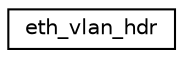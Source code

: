 digraph "Graphical Class Hierarchy"
{
 // LATEX_PDF_SIZE
  edge [fontname="Helvetica",fontsize="10",labelfontname="Helvetica",labelfontsize="10"];
  node [fontname="Helvetica",fontsize="10",shape=record];
  rankdir="LR";
  Node0 [label="eth_vlan_hdr",height=0.2,width=0.4,color="black", fillcolor="white", style="filled",URL="$structeth__vlan__hdr.html",tooltip=" "];
}
